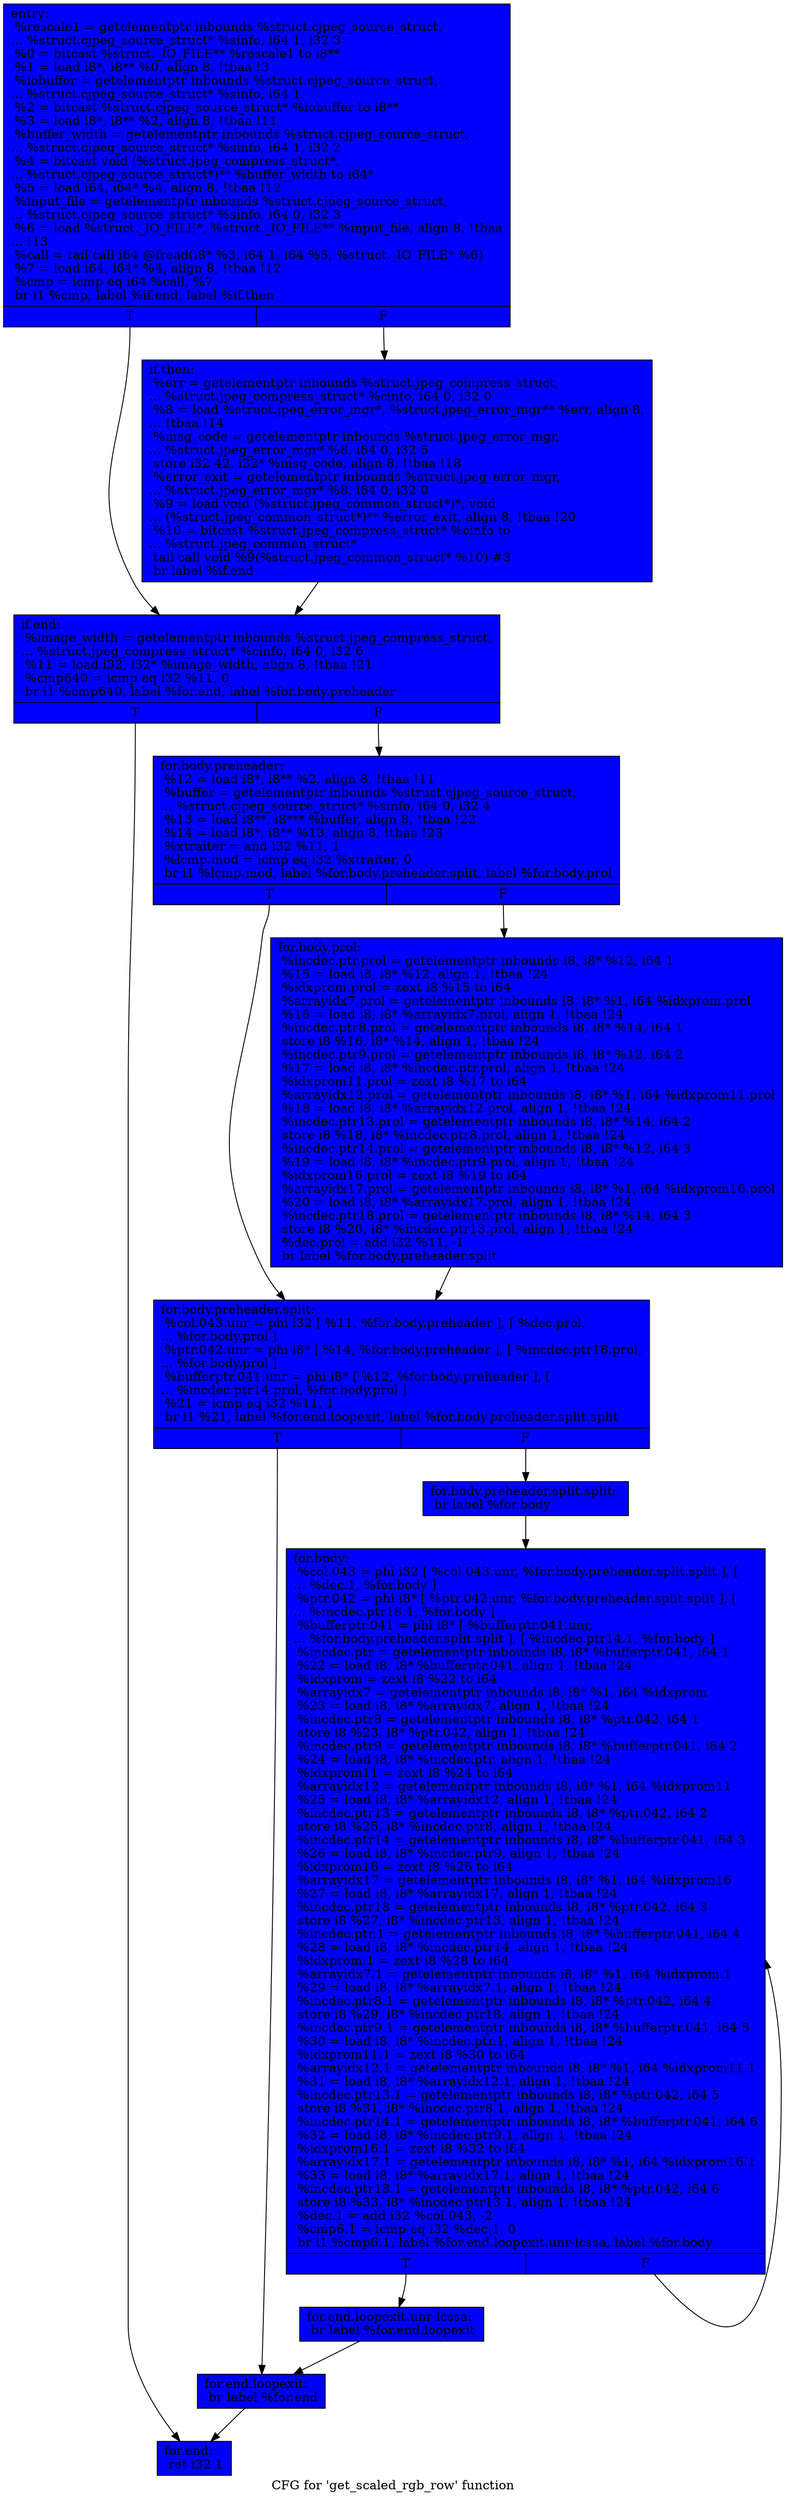 digraph "CFG for 'get_scaled_rgb_row' function" {
	label="CFG for 'get_scaled_rgb_row' function";

	Node0x5812100 [shape=record, style = filled, fillcolor = blue, label="{entry:\l  %rescale1 = getelementptr inbounds %struct.cjpeg_source_struct,\l... %struct.cjpeg_source_struct* %sinfo, i64 1, i32 3\l  %0 = bitcast %struct._IO_FILE** %rescale1 to i8**\l  %1 = load i8*, i8** %0, align 8, !tbaa !3\l  %iobuffer = getelementptr inbounds %struct.cjpeg_source_struct,\l... %struct.cjpeg_source_struct* %sinfo, i64 1\l  %2 = bitcast %struct.cjpeg_source_struct* %iobuffer to i8**\l  %3 = load i8*, i8** %2, align 8, !tbaa !11\l  %buffer_width = getelementptr inbounds %struct.cjpeg_source_struct,\l... %struct.cjpeg_source_struct* %sinfo, i64 1, i32 2\l  %4 = bitcast void (%struct.jpeg_compress_struct*,\l... %struct.cjpeg_source_struct*)** %buffer_width to i64*\l  %5 = load i64, i64* %4, align 8, !tbaa !12\l  %input_file = getelementptr inbounds %struct.cjpeg_source_struct,\l... %struct.cjpeg_source_struct* %sinfo, i64 0, i32 3\l  %6 = load %struct._IO_FILE*, %struct._IO_FILE** %input_file, align 8, !tbaa\l... !13\l  %call = tail call i64 @fread(i8* %3, i64 1, i64 %5, %struct._IO_FILE* %6)\l  %7 = load i64, i64* %4, align 8, !tbaa !12\l  %cmp = icmp eq i64 %call, %7\l  br i1 %cmp, label %if.end, label %if.then\l|{<s0>T|<s1>F}}"];
	Node0x5812100:s0 -> Node0x583c870;
	Node0x5812100:s1 -> Node0x583c940;
	Node0x583c940 [shape=record, style = filled, fillcolor = blue, label="{if.then:                                          \l  %err = getelementptr inbounds %struct.jpeg_compress_struct,\l... %struct.jpeg_compress_struct* %cinfo, i64 0, i32 0\l  %8 = load %struct.jpeg_error_mgr*, %struct.jpeg_error_mgr** %err, align 8,\l... !tbaa !14\l  %msg_code = getelementptr inbounds %struct.jpeg_error_mgr,\l... %struct.jpeg_error_mgr* %8, i64 0, i32 5\l  store i32 42, i32* %msg_code, align 8, !tbaa !18\l  %error_exit = getelementptr inbounds %struct.jpeg_error_mgr,\l... %struct.jpeg_error_mgr* %8, i64 0, i32 0\l  %9 = load void (%struct.jpeg_common_struct*)*, void\l... (%struct.jpeg_common_struct*)** %error_exit, align 8, !tbaa !20\l  %10 = bitcast %struct.jpeg_compress_struct* %cinfo to\l... %struct.jpeg_common_struct*\l  tail call void %9(%struct.jpeg_common_struct* %10) #3\l  br label %if.end\l}"];
	Node0x583c940 -> Node0x583c870;
	Node0x583c870 [shape=record, style = filled, fillcolor = blue, label="{if.end:                                           \l  %image_width = getelementptr inbounds %struct.jpeg_compress_struct,\l... %struct.jpeg_compress_struct* %cinfo, i64 0, i32 6\l  %11 = load i32, i32* %image_width, align 8, !tbaa !21\l  %cmp640 = icmp eq i32 %11, 0\l  br i1 %cmp640, label %for.end, label %for.body.preheader\l|{<s0>T|<s1>F}}"];
	Node0x583c870:s0 -> Node0x583d1e0;
	Node0x583c870:s1 -> Node0x583d2e0;
	Node0x583d2e0 [shape=record, style = filled, fillcolor = blue, label="{for.body.preheader:                               \l  %12 = load i8*, i8** %2, align 8, !tbaa !11\l  %buffer = getelementptr inbounds %struct.cjpeg_source_struct,\l... %struct.cjpeg_source_struct* %sinfo, i64 0, i32 4\l  %13 = load i8**, i8*** %buffer, align 8, !tbaa !22\l  %14 = load i8*, i8** %13, align 8, !tbaa !23\l  %xtraiter = and i32 %11, 1\l  %lcmp.mod = icmp eq i32 %xtraiter, 0\l  br i1 %lcmp.mod, label %for.body.preheader.split, label %for.body.prol\l|{<s0>T|<s1>F}}"];
	Node0x583d2e0:s0 -> Node0x583d760;
	Node0x583d2e0:s1 -> Node0x583d880;
	Node0x583d880 [shape=record, style = filled, fillcolor = blue, label="{for.body.prol:                                    \l  %incdec.ptr.prol = getelementptr inbounds i8, i8* %12, i64 1\l  %15 = load i8, i8* %12, align 1, !tbaa !24\l  %idxprom.prol = zext i8 %15 to i64\l  %arrayidx7.prol = getelementptr inbounds i8, i8* %1, i64 %idxprom.prol\l  %16 = load i8, i8* %arrayidx7.prol, align 1, !tbaa !24\l  %incdec.ptr8.prol = getelementptr inbounds i8, i8* %14, i64 1\l  store i8 %16, i8* %14, align 1, !tbaa !24\l  %incdec.ptr9.prol = getelementptr inbounds i8, i8* %12, i64 2\l  %17 = load i8, i8* %incdec.ptr.prol, align 1, !tbaa !24\l  %idxprom11.prol = zext i8 %17 to i64\l  %arrayidx12.prol = getelementptr inbounds i8, i8* %1, i64 %idxprom11.prol\l  %18 = load i8, i8* %arrayidx12.prol, align 1, !tbaa !24\l  %incdec.ptr13.prol = getelementptr inbounds i8, i8* %14, i64 2\l  store i8 %18, i8* %incdec.ptr8.prol, align 1, !tbaa !24\l  %incdec.ptr14.prol = getelementptr inbounds i8, i8* %12, i64 3\l  %19 = load i8, i8* %incdec.ptr9.prol, align 1, !tbaa !24\l  %idxprom16.prol = zext i8 %19 to i64\l  %arrayidx17.prol = getelementptr inbounds i8, i8* %1, i64 %idxprom16.prol\l  %20 = load i8, i8* %arrayidx17.prol, align 1, !tbaa !24\l  %incdec.ptr18.prol = getelementptr inbounds i8, i8* %14, i64 3\l  store i8 %20, i8* %incdec.ptr13.prol, align 1, !tbaa !24\l  %dec.prol = add i32 %11, -1\l  br label %for.body.preheader.split\l}"];
	Node0x583d880 -> Node0x583d760;
	Node0x583d760 [shape=record, style = filled, fillcolor = blue, label="{for.body.preheader.split:                         \l  %col.043.unr = phi i32 [ %11, %for.body.preheader ], [ %dec.prol,\l... %for.body.prol ]\l  %ptr.042.unr = phi i8* [ %14, %for.body.preheader ], [ %incdec.ptr18.prol,\l... %for.body.prol ]\l  %bufferptr.041.unr = phi i8* [ %12, %for.body.preheader ], [\l... %incdec.ptr14.prol, %for.body.prol ]\l  %21 = icmp eq i32 %11, 1\l  br i1 %21, label %for.end.loopexit, label %for.body.preheader.split.split\l|{<s0>T|<s1>F}}"];
	Node0x583d760:s0 -> Node0x583ebb0;
	Node0x583d760:s1 -> Node0x583ec90;
	Node0x583ec90 [shape=record, style = filled, fillcolor = blue, label="{for.body.preheader.split.split:                   \l  br label %for.body\l}"];
	Node0x583ec90 -> Node0x583ee40;
	Node0x583ee40 [shape=record, style = filled, fillcolor = blue, label="{for.body:                                         \l  %col.043 = phi i32 [ %col.043.unr, %for.body.preheader.split.split ], [\l... %dec.1, %for.body ]\l  %ptr.042 = phi i8* [ %ptr.042.unr, %for.body.preheader.split.split ], [\l... %incdec.ptr18.1, %for.body ]\l  %bufferptr.041 = phi i8* [ %bufferptr.041.unr,\l... %for.body.preheader.split.split ], [ %incdec.ptr14.1, %for.body ]\l  %incdec.ptr = getelementptr inbounds i8, i8* %bufferptr.041, i64 1\l  %22 = load i8, i8* %bufferptr.041, align 1, !tbaa !24\l  %idxprom = zext i8 %22 to i64\l  %arrayidx7 = getelementptr inbounds i8, i8* %1, i64 %idxprom\l  %23 = load i8, i8* %arrayidx7, align 1, !tbaa !24\l  %incdec.ptr8 = getelementptr inbounds i8, i8* %ptr.042, i64 1\l  store i8 %23, i8* %ptr.042, align 1, !tbaa !24\l  %incdec.ptr9 = getelementptr inbounds i8, i8* %bufferptr.041, i64 2\l  %24 = load i8, i8* %incdec.ptr, align 1, !tbaa !24\l  %idxprom11 = zext i8 %24 to i64\l  %arrayidx12 = getelementptr inbounds i8, i8* %1, i64 %idxprom11\l  %25 = load i8, i8* %arrayidx12, align 1, !tbaa !24\l  %incdec.ptr13 = getelementptr inbounds i8, i8* %ptr.042, i64 2\l  store i8 %25, i8* %incdec.ptr8, align 1, !tbaa !24\l  %incdec.ptr14 = getelementptr inbounds i8, i8* %bufferptr.041, i64 3\l  %26 = load i8, i8* %incdec.ptr9, align 1, !tbaa !24\l  %idxprom16 = zext i8 %26 to i64\l  %arrayidx17 = getelementptr inbounds i8, i8* %1, i64 %idxprom16\l  %27 = load i8, i8* %arrayidx17, align 1, !tbaa !24\l  %incdec.ptr18 = getelementptr inbounds i8, i8* %ptr.042, i64 3\l  store i8 %27, i8* %incdec.ptr13, align 1, !tbaa !24\l  %incdec.ptr.1 = getelementptr inbounds i8, i8* %bufferptr.041, i64 4\l  %28 = load i8, i8* %incdec.ptr14, align 1, !tbaa !24\l  %idxprom.1 = zext i8 %28 to i64\l  %arrayidx7.1 = getelementptr inbounds i8, i8* %1, i64 %idxprom.1\l  %29 = load i8, i8* %arrayidx7.1, align 1, !tbaa !24\l  %incdec.ptr8.1 = getelementptr inbounds i8, i8* %ptr.042, i64 4\l  store i8 %29, i8* %incdec.ptr18, align 1, !tbaa !24\l  %incdec.ptr9.1 = getelementptr inbounds i8, i8* %bufferptr.041, i64 5\l  %30 = load i8, i8* %incdec.ptr.1, align 1, !tbaa !24\l  %idxprom11.1 = zext i8 %30 to i64\l  %arrayidx12.1 = getelementptr inbounds i8, i8* %1, i64 %idxprom11.1\l  %31 = load i8, i8* %arrayidx12.1, align 1, !tbaa !24\l  %incdec.ptr13.1 = getelementptr inbounds i8, i8* %ptr.042, i64 5\l  store i8 %31, i8* %incdec.ptr8.1, align 1, !tbaa !24\l  %incdec.ptr14.1 = getelementptr inbounds i8, i8* %bufferptr.041, i64 6\l  %32 = load i8, i8* %incdec.ptr9.1, align 1, !tbaa !24\l  %idxprom16.1 = zext i8 %32 to i64\l  %arrayidx17.1 = getelementptr inbounds i8, i8* %1, i64 %idxprom16.1\l  %33 = load i8, i8* %arrayidx17.1, align 1, !tbaa !24\l  %incdec.ptr18.1 = getelementptr inbounds i8, i8* %ptr.042, i64 6\l  store i8 %33, i8* %incdec.ptr13.1, align 1, !tbaa !24\l  %dec.1 = add i32 %col.043, -2\l  %cmp6.1 = icmp eq i32 %dec.1, 0\l  br i1 %cmp6.1, label %for.end.loopexit.unr-lcssa, label %for.body\l|{<s0>T|<s1>F}}"];
	Node0x583ee40:s0 -> Node0x583dec0;
	Node0x583ee40:s1 -> Node0x583ee40;
	Node0x583dec0 [shape=record, style = filled, fillcolor = blue, label="{for.end.loopexit.unr-lcssa:                       \l  br label %for.end.loopexit\l}"];
	Node0x583dec0 -> Node0x583ebb0;
	Node0x583ebb0 [shape=record, style = filled, fillcolor = blue, label="{for.end.loopexit:                                 \l  br label %for.end\l}"];
	Node0x583ebb0 -> Node0x583d1e0;
	Node0x583d1e0 [shape=record, style = filled, fillcolor = blue, label="{for.end:                                          \l  ret i32 1\l}"];
}
